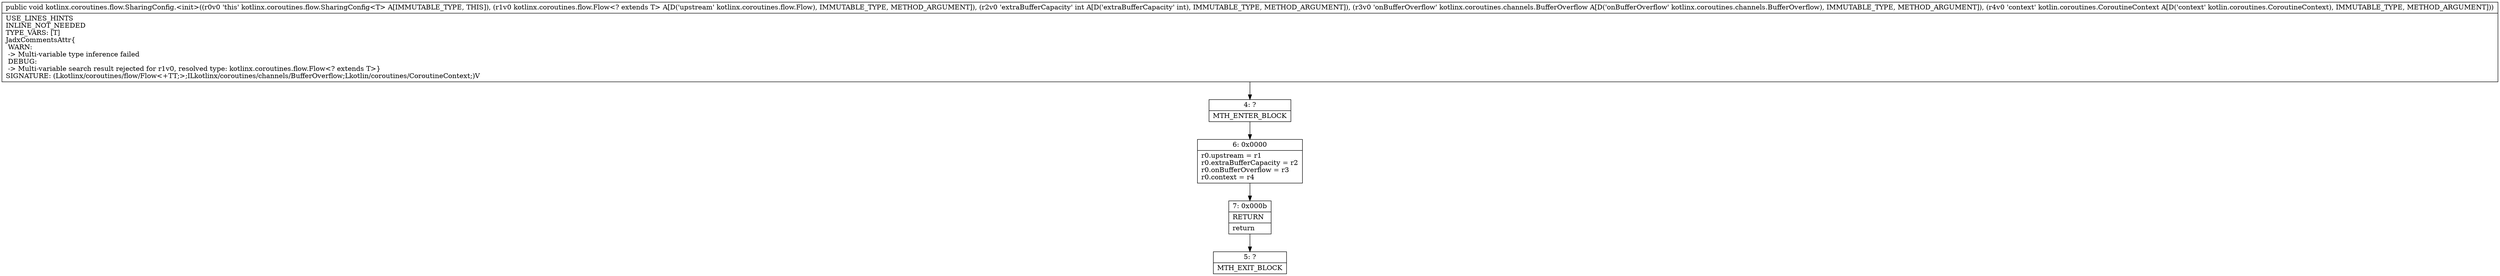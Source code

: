 digraph "CFG forkotlinx.coroutines.flow.SharingConfig.\<init\>(Lkotlinx\/coroutines\/flow\/Flow;ILkotlinx\/coroutines\/channels\/BufferOverflow;Lkotlin\/coroutines\/CoroutineContext;)V" {
Node_4 [shape=record,label="{4\:\ ?|MTH_ENTER_BLOCK\l}"];
Node_6 [shape=record,label="{6\:\ 0x0000|r0.upstream = r1\lr0.extraBufferCapacity = r2\lr0.onBufferOverflow = r3\lr0.context = r4\l}"];
Node_7 [shape=record,label="{7\:\ 0x000b|RETURN\l|return\l}"];
Node_5 [shape=record,label="{5\:\ ?|MTH_EXIT_BLOCK\l}"];
MethodNode[shape=record,label="{public void kotlinx.coroutines.flow.SharingConfig.\<init\>((r0v0 'this' kotlinx.coroutines.flow.SharingConfig\<T\> A[IMMUTABLE_TYPE, THIS]), (r1v0 kotlinx.coroutines.flow.Flow\<? extends T\> A[D('upstream' kotlinx.coroutines.flow.Flow), IMMUTABLE_TYPE, METHOD_ARGUMENT]), (r2v0 'extraBufferCapacity' int A[D('extraBufferCapacity' int), IMMUTABLE_TYPE, METHOD_ARGUMENT]), (r3v0 'onBufferOverflow' kotlinx.coroutines.channels.BufferOverflow A[D('onBufferOverflow' kotlinx.coroutines.channels.BufferOverflow), IMMUTABLE_TYPE, METHOD_ARGUMENT]), (r4v0 'context' kotlin.coroutines.CoroutineContext A[D('context' kotlin.coroutines.CoroutineContext), IMMUTABLE_TYPE, METHOD_ARGUMENT]))  | USE_LINES_HINTS\lINLINE_NOT_NEEDED\lTYPE_VARS: [T]\lJadxCommentsAttr\{\l WARN: \l \-\> Multi\-variable type inference failed\l DEBUG: \l \-\> Multi\-variable search result rejected for r1v0, resolved type: kotlinx.coroutines.flow.Flow\<? extends T\>\}\lSIGNATURE: (Lkotlinx\/coroutines\/flow\/Flow\<+TT;\>;ILkotlinx\/coroutines\/channels\/BufferOverflow;Lkotlin\/coroutines\/CoroutineContext;)V\l}"];
MethodNode -> Node_4;Node_4 -> Node_6;
Node_6 -> Node_7;
Node_7 -> Node_5;
}

